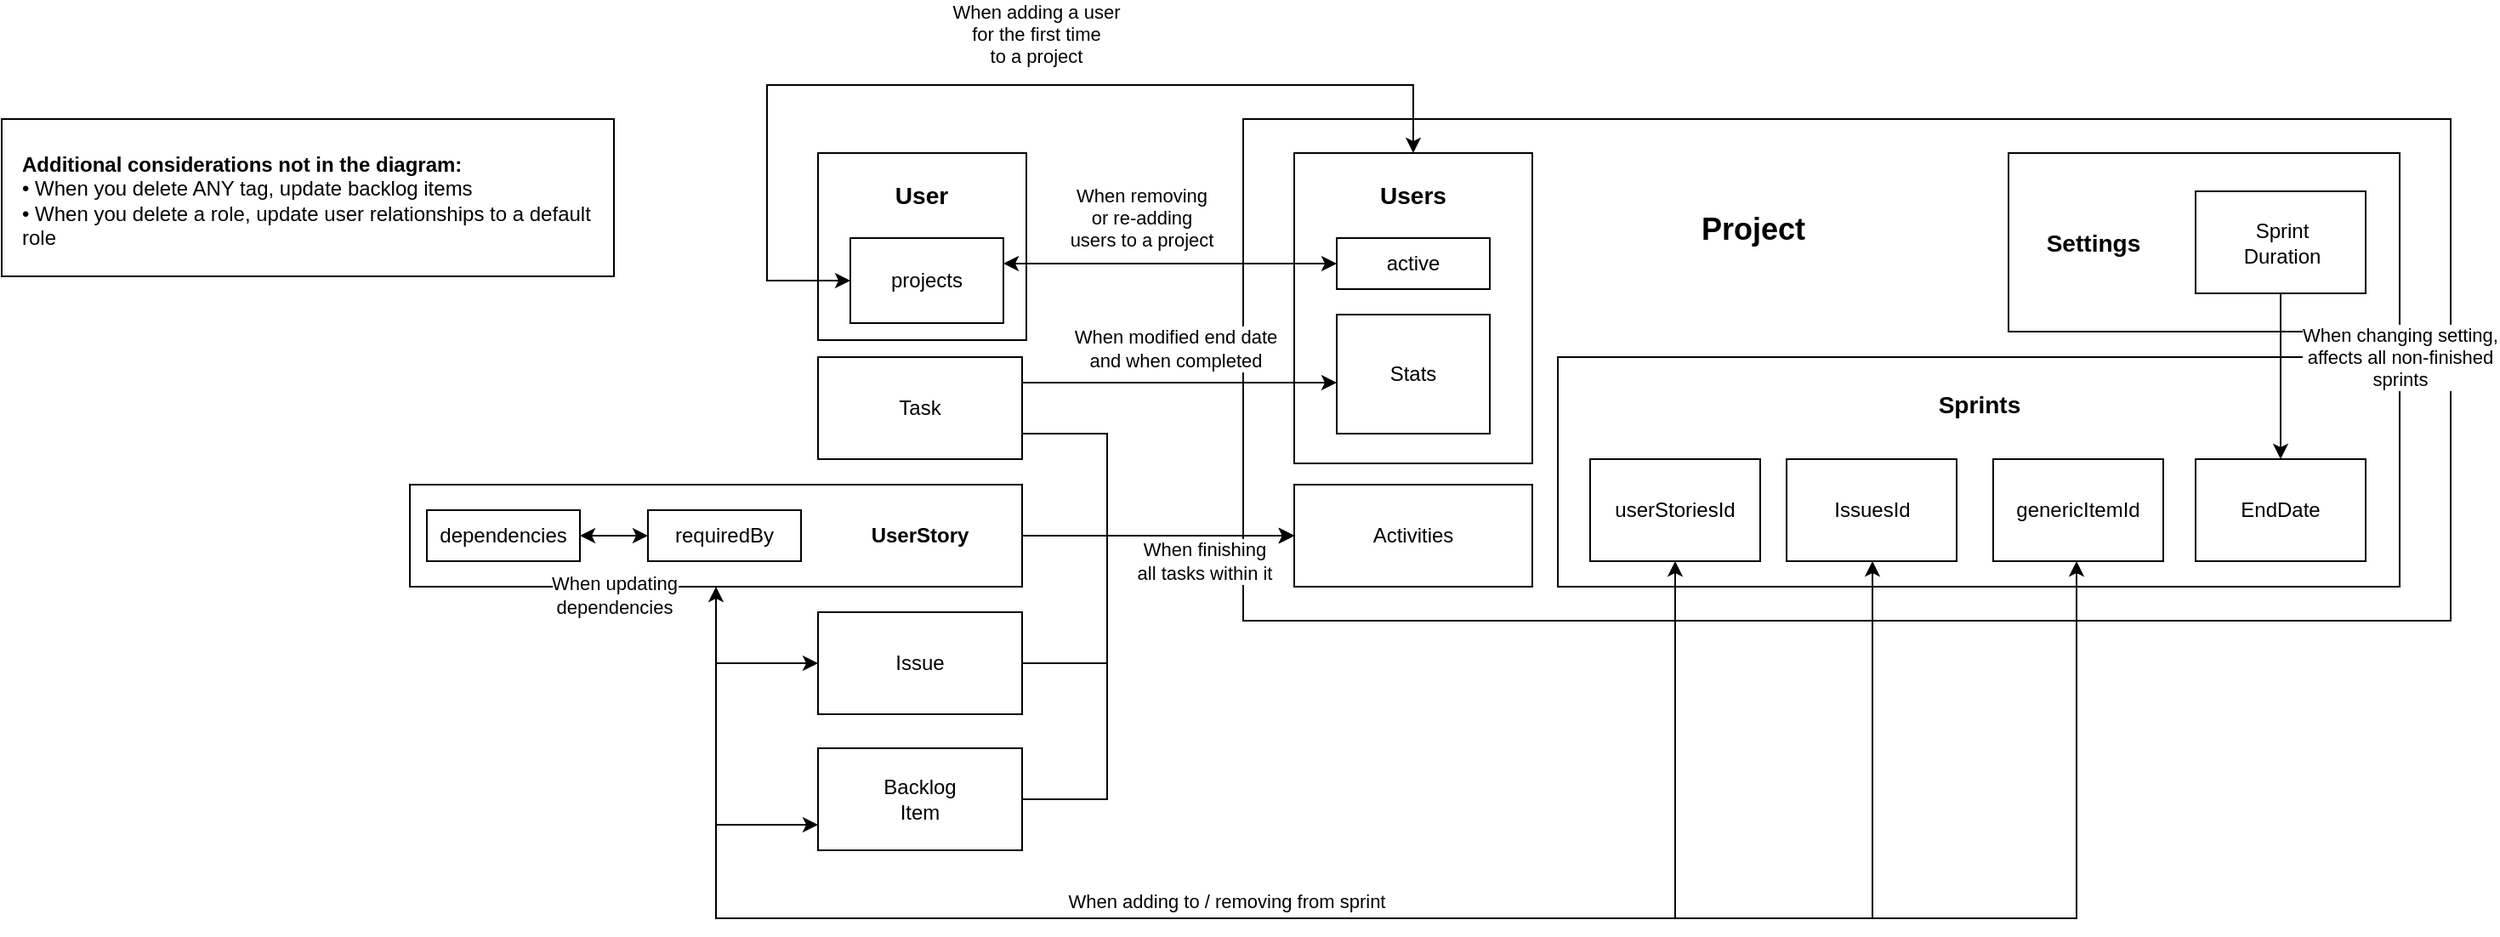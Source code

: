 <mxfile version="26.1.1">
  <diagram name="Página-1" id="4OTmXY2Rh0phOZ1CV6iW">
    <mxGraphModel dx="2323" dy="858" grid="1" gridSize="10" guides="1" tooltips="1" connect="1" arrows="1" fold="1" page="1" pageScale="1" pageWidth="827" pageHeight="1169" math="0" shadow="0">
      <root>
        <mxCell id="0" />
        <mxCell id="1" parent="0" />
        <mxCell id="SFjrZeXgEoQyQQdu8_cw-2" value="" style="rounded=0;whiteSpace=wrap;html=1;" vertex="1" parent="1">
          <mxGeometry x="-240" y="290" width="360" height="92.5" as="geometry" />
        </mxCell>
        <mxCell id="syVXaHFY9ad1_4dyUhUQ-1" value="" style="rounded=0;whiteSpace=wrap;html=1;" parent="1" vertex="1">
          <mxGeometry x="240" y="430" width="120" height="60" as="geometry" />
        </mxCell>
        <mxCell id="syVXaHFY9ad1_4dyUhUQ-4" value="" style="rounded=0;whiteSpace=wrap;html=1;" parent="1" vertex="1">
          <mxGeometry x="490" y="290" width="710" height="295" as="geometry" />
        </mxCell>
        <mxCell id="syVXaHFY9ad1_4dyUhUQ-5" value="Task" style="text;html=1;align=center;verticalAlign=middle;whiteSpace=wrap;rounded=0;" parent="1" vertex="1">
          <mxGeometry x="270" y="445" width="60" height="30" as="geometry" />
        </mxCell>
        <mxCell id="syVXaHFY9ad1_4dyUhUQ-6" value="&lt;h2&gt;Project&lt;/h2&gt;" style="text;html=1;align=center;verticalAlign=middle;whiteSpace=wrap;rounded=0;" parent="1" vertex="1">
          <mxGeometry x="760" y="340" width="60" height="30" as="geometry" />
        </mxCell>
        <mxCell id="syVXaHFY9ad1_4dyUhUQ-7" value="" style="rounded=0;whiteSpace=wrap;html=1;" parent="1" vertex="1">
          <mxGeometry x="520" y="505" width="140" height="60" as="geometry" />
        </mxCell>
        <mxCell id="syVXaHFY9ad1_4dyUhUQ-8" value="Activities" style="text;html=1;align=center;verticalAlign=middle;whiteSpace=wrap;rounded=0;" parent="1" vertex="1">
          <mxGeometry x="560" y="520" width="60" height="30" as="geometry" />
        </mxCell>
        <mxCell id="syVXaHFY9ad1_4dyUhUQ-2" style="edgeStyle=orthogonalEdgeStyle;rounded=0;orthogonalLoop=1;jettySize=auto;html=1;entryX=0;entryY=0.5;entryDx=0;entryDy=0;exitX=1;exitY=0.75;exitDx=0;exitDy=0;" parent="1" source="syVXaHFY9ad1_4dyUhUQ-1" target="syVXaHFY9ad1_4dyUhUQ-7" edge="1">
          <mxGeometry relative="1" as="geometry">
            <mxPoint x="480" y="540" as="targetPoint" />
            <Array as="points">
              <mxPoint x="410" y="475" />
              <mxPoint x="410" y="535" />
            </Array>
          </mxGeometry>
        </mxCell>
        <mxCell id="syVXaHFY9ad1_4dyUhUQ-3" value="When finishing&lt;div&gt;all tasks within it&lt;/div&gt;" style="edgeLabel;html=1;align=center;verticalAlign=middle;resizable=0;points=[];" parent="syVXaHFY9ad1_4dyUhUQ-2" vertex="1" connectable="0">
          <mxGeometry x="0.115" y="-2" relative="1" as="geometry">
            <mxPoint x="44" y="13" as="offset" />
          </mxGeometry>
        </mxCell>
        <mxCell id="syVXaHFY9ad1_4dyUhUQ-16" style="edgeStyle=orthogonalEdgeStyle;rounded=0;orthogonalLoop=1;jettySize=auto;html=1;entryX=0;entryY=0.5;entryDx=0;entryDy=0;" parent="1" source="syVXaHFY9ad1_4dyUhUQ-9" target="syVXaHFY9ad1_4dyUhUQ-7" edge="1">
          <mxGeometry relative="1" as="geometry" />
        </mxCell>
        <mxCell id="syVXaHFY9ad1_4dyUhUQ-9" value="" style="rounded=0;whiteSpace=wrap;html=1;" parent="1" vertex="1">
          <mxGeometry y="505" width="360" height="60" as="geometry" />
        </mxCell>
        <mxCell id="syVXaHFY9ad1_4dyUhUQ-10" value="&lt;h4&gt;UserStory&lt;/h4&gt;" style="text;html=1;align=center;verticalAlign=middle;whiteSpace=wrap;rounded=0;" parent="1" vertex="1">
          <mxGeometry x="270" y="520" width="60" height="30" as="geometry" />
        </mxCell>
        <mxCell id="syVXaHFY9ad1_4dyUhUQ-17" style="edgeStyle=orthogonalEdgeStyle;rounded=0;orthogonalLoop=1;jettySize=auto;html=1;entryX=0;entryY=0.5;entryDx=0;entryDy=0;" parent="1" source="syVXaHFY9ad1_4dyUhUQ-11" target="syVXaHFY9ad1_4dyUhUQ-7" edge="1">
          <mxGeometry relative="1" as="geometry">
            <Array as="points">
              <mxPoint x="410" y="610" />
              <mxPoint x="410" y="535" />
            </Array>
          </mxGeometry>
        </mxCell>
        <mxCell id="syVXaHFY9ad1_4dyUhUQ-11" value="" style="rounded=0;whiteSpace=wrap;html=1;" parent="1" vertex="1">
          <mxGeometry x="240" y="580" width="120" height="60" as="geometry" />
        </mxCell>
        <mxCell id="syVXaHFY9ad1_4dyUhUQ-12" value="Issue" style="text;html=1;align=center;verticalAlign=middle;whiteSpace=wrap;rounded=0;" parent="1" vertex="1">
          <mxGeometry x="270" y="595" width="60" height="30" as="geometry" />
        </mxCell>
        <mxCell id="syVXaHFY9ad1_4dyUhUQ-20" style="edgeStyle=orthogonalEdgeStyle;rounded=0;orthogonalLoop=1;jettySize=auto;html=1;entryX=0;entryY=0.5;entryDx=0;entryDy=0;" parent="1" source="syVXaHFY9ad1_4dyUhUQ-18" target="syVXaHFY9ad1_4dyUhUQ-7" edge="1">
          <mxGeometry relative="1" as="geometry">
            <Array as="points">
              <mxPoint x="410" y="690" />
              <mxPoint x="410" y="535" />
            </Array>
          </mxGeometry>
        </mxCell>
        <mxCell id="syVXaHFY9ad1_4dyUhUQ-18" value="" style="rounded=0;whiteSpace=wrap;html=1;" parent="1" vertex="1">
          <mxGeometry x="240" y="660" width="120" height="60" as="geometry" />
        </mxCell>
        <mxCell id="syVXaHFY9ad1_4dyUhUQ-19" value="Backlog Item" style="text;html=1;align=center;verticalAlign=middle;whiteSpace=wrap;rounded=0;" parent="1" vertex="1">
          <mxGeometry x="270" y="675" width="60" height="30" as="geometry" />
        </mxCell>
        <mxCell id="syVXaHFY9ad1_4dyUhUQ-30" value="" style="rounded=0;whiteSpace=wrap;html=1;" parent="1" vertex="1">
          <mxGeometry x="675" y="430" width="495" height="135" as="geometry" />
        </mxCell>
        <mxCell id="syVXaHFY9ad1_4dyUhUQ-31" value="&lt;h3&gt;Sprints&lt;/h3&gt;" style="text;html=1;align=center;verticalAlign=middle;whiteSpace=wrap;rounded=0;" parent="1" vertex="1">
          <mxGeometry x="892.5" y="442.5" width="60" height="30" as="geometry" />
        </mxCell>
        <mxCell id="syVXaHFY9ad1_4dyUhUQ-32" value="" style="rounded=0;whiteSpace=wrap;html=1;" parent="1" vertex="1">
          <mxGeometry x="694" y="490" width="100" height="60" as="geometry" />
        </mxCell>
        <mxCell id="syVXaHFY9ad1_4dyUhUQ-33" value="userStoriesId" style="text;html=1;align=center;verticalAlign=middle;whiteSpace=wrap;rounded=0;" parent="1" vertex="1">
          <mxGeometry x="714" y="505" width="60" height="30" as="geometry" />
        </mxCell>
        <mxCell id="syVXaHFY9ad1_4dyUhUQ-34" value="" style="rounded=0;whiteSpace=wrap;html=1;" parent="1" vertex="1">
          <mxGeometry x="809.5" y="490" width="100" height="60" as="geometry" />
        </mxCell>
        <mxCell id="syVXaHFY9ad1_4dyUhUQ-35" value="IssuesId" style="text;html=1;align=center;verticalAlign=middle;whiteSpace=wrap;rounded=0;" parent="1" vertex="1">
          <mxGeometry x="829.5" y="505" width="60" height="30" as="geometry" />
        </mxCell>
        <mxCell id="syVXaHFY9ad1_4dyUhUQ-36" value="" style="rounded=0;whiteSpace=wrap;html=1;" parent="1" vertex="1">
          <mxGeometry x="931" y="490" width="100" height="60" as="geometry" />
        </mxCell>
        <mxCell id="syVXaHFY9ad1_4dyUhUQ-37" value="genericItemId" style="text;html=1;align=center;verticalAlign=middle;whiteSpace=wrap;rounded=0;" parent="1" vertex="1">
          <mxGeometry x="951" y="505" width="60" height="30" as="geometry" />
        </mxCell>
        <mxCell id="syVXaHFY9ad1_4dyUhUQ-38" style="edgeStyle=orthogonalEdgeStyle;rounded=0;orthogonalLoop=1;jettySize=auto;html=1;entryX=0.5;entryY=1;entryDx=0;entryDy=0;startArrow=classic;startFill=1;" parent="1" source="syVXaHFY9ad1_4dyUhUQ-9" target="syVXaHFY9ad1_4dyUhUQ-32" edge="1">
          <mxGeometry relative="1" as="geometry">
            <Array as="points">
              <mxPoint x="180" y="760" />
              <mxPoint x="744" y="760" />
            </Array>
          </mxGeometry>
        </mxCell>
        <mxCell id="syVXaHFY9ad1_4dyUhUQ-39" style="edgeStyle=orthogonalEdgeStyle;rounded=0;orthogonalLoop=1;jettySize=auto;html=1;entryX=0.5;entryY=1;entryDx=0;entryDy=0;startArrow=classic;startFill=1;exitX=0;exitY=0.5;exitDx=0;exitDy=0;" parent="1" source="syVXaHFY9ad1_4dyUhUQ-11" target="syVXaHFY9ad1_4dyUhUQ-34" edge="1">
          <mxGeometry relative="1" as="geometry">
            <mxPoint x="240" y="550" as="sourcePoint" />
            <mxPoint x="754" y="560" as="targetPoint" />
            <Array as="points">
              <mxPoint x="180" y="610" />
              <mxPoint x="180" y="760" />
              <mxPoint x="860" y="760" />
              <mxPoint x="860" y="550" />
            </Array>
          </mxGeometry>
        </mxCell>
        <mxCell id="syVXaHFY9ad1_4dyUhUQ-40" style="edgeStyle=orthogonalEdgeStyle;rounded=0;orthogonalLoop=1;jettySize=auto;html=1;exitX=0;exitY=0.75;exitDx=0;exitDy=0;startArrow=classic;startFill=1;" parent="1" source="syVXaHFY9ad1_4dyUhUQ-18" target="syVXaHFY9ad1_4dyUhUQ-36" edge="1">
          <mxGeometry relative="1" as="geometry">
            <mxPoint x="427.47" y="710" as="sourcePoint" />
            <mxPoint x="811.47" y="630" as="targetPoint" />
            <Array as="points">
              <mxPoint x="180" y="705" />
              <mxPoint x="180" y="760" />
              <mxPoint x="980" y="760" />
            </Array>
          </mxGeometry>
        </mxCell>
        <mxCell id="syVXaHFY9ad1_4dyUhUQ-41" value="When adding to / removing from sprint" style="edgeLabel;html=1;align=center;verticalAlign=middle;resizable=0;points=[];" parent="syVXaHFY9ad1_4dyUhUQ-40" vertex="1" connectable="0">
          <mxGeometry x="-0.348" y="3" relative="1" as="geometry">
            <mxPoint x="48" y="-7" as="offset" />
          </mxGeometry>
        </mxCell>
        <mxCell id="syVXaHFY9ad1_4dyUhUQ-43" value="" style="rounded=0;whiteSpace=wrap;html=1;" parent="1" vertex="1">
          <mxGeometry x="1050" y="490" width="100" height="60" as="geometry" />
        </mxCell>
        <mxCell id="syVXaHFY9ad1_4dyUhUQ-44" value="EndDate" style="text;html=1;align=center;verticalAlign=middle;whiteSpace=wrap;rounded=0;" parent="1" vertex="1">
          <mxGeometry x="1070" y="505" width="60" height="30" as="geometry" />
        </mxCell>
        <mxCell id="syVXaHFY9ad1_4dyUhUQ-45" value="" style="rounded=0;whiteSpace=wrap;html=1;" parent="1" vertex="1">
          <mxGeometry x="940" y="310" width="230" height="105" as="geometry" />
        </mxCell>
        <mxCell id="syVXaHFY9ad1_4dyUhUQ-46" value="&lt;h3&gt;Settings&lt;/h3&gt;" style="text;html=1;align=center;verticalAlign=middle;whiteSpace=wrap;rounded=0;" parent="1" vertex="1">
          <mxGeometry x="960" y="347.5" width="60" height="30" as="geometry" />
        </mxCell>
        <mxCell id="syVXaHFY9ad1_4dyUhUQ-49" style="edgeStyle=orthogonalEdgeStyle;rounded=0;orthogonalLoop=1;jettySize=auto;html=1;entryX=0.5;entryY=0;entryDx=0;entryDy=0;" parent="1" source="syVXaHFY9ad1_4dyUhUQ-47" target="syVXaHFY9ad1_4dyUhUQ-43" edge="1">
          <mxGeometry relative="1" as="geometry" />
        </mxCell>
        <mxCell id="syVXaHFY9ad1_4dyUhUQ-50" value="&lt;div&gt;When changing setting,&lt;/div&gt;&lt;div&gt;affects all&amp;nbsp;&lt;span style=&quot;background-color: light-dark(#ffffff, var(--ge-dark-color, #121212)); color: light-dark(rgb(0, 0, 0), rgb(255, 255, 255));&quot;&gt;non-finished&lt;/span&gt;&lt;/div&gt;&lt;div&gt;sprints&lt;/div&gt;" style="edgeLabel;html=1;align=center;verticalAlign=middle;resizable=0;points=[];" parent="syVXaHFY9ad1_4dyUhUQ-49" vertex="1" connectable="0">
          <mxGeometry x="0.307" y="-1" relative="1" as="geometry">
            <mxPoint x="71" y="-26" as="offset" />
          </mxGeometry>
        </mxCell>
        <mxCell id="syVXaHFY9ad1_4dyUhUQ-47" value="" style="rounded=0;whiteSpace=wrap;html=1;" parent="1" vertex="1">
          <mxGeometry x="1050" y="332.5" width="100" height="60" as="geometry" />
        </mxCell>
        <mxCell id="syVXaHFY9ad1_4dyUhUQ-48" value="Sprint Duration" style="text;html=1;align=center;verticalAlign=middle;whiteSpace=wrap;rounded=0;" parent="1" vertex="1">
          <mxGeometry x="1071" y="347.5" width="60" height="30" as="geometry" />
        </mxCell>
        <mxCell id="syVXaHFY9ad1_4dyUhUQ-51" value="" style="rounded=0;whiteSpace=wrap;html=1;" parent="1" vertex="1">
          <mxGeometry x="520" y="310" width="140" height="182.5" as="geometry" />
        </mxCell>
        <mxCell id="syVXaHFY9ad1_4dyUhUQ-21" value="" style="rounded=0;whiteSpace=wrap;html=1;" parent="1" vertex="1">
          <mxGeometry x="545" y="405" width="90" height="70" as="geometry" />
        </mxCell>
        <mxCell id="syVXaHFY9ad1_4dyUhUQ-23" value="Stats" style="text;html=1;align=center;verticalAlign=middle;whiteSpace=wrap;rounded=0;" parent="1" vertex="1">
          <mxGeometry x="560" y="425" width="60" height="30" as="geometry" />
        </mxCell>
        <mxCell id="syVXaHFY9ad1_4dyUhUQ-26" style="edgeStyle=orthogonalEdgeStyle;rounded=0;orthogonalLoop=1;jettySize=auto;html=1;exitX=1;exitY=0.25;exitDx=0;exitDy=0;" parent="1" source="syVXaHFY9ad1_4dyUhUQ-1" target="syVXaHFY9ad1_4dyUhUQ-21" edge="1">
          <mxGeometry relative="1" as="geometry">
            <Array as="points">
              <mxPoint x="460" y="445" />
              <mxPoint x="460" y="445" />
            </Array>
          </mxGeometry>
        </mxCell>
        <mxCell id="syVXaHFY9ad1_4dyUhUQ-27" value="When modified end date&lt;div&gt;and when completed&lt;/div&gt;" style="edgeLabel;html=1;align=center;verticalAlign=middle;resizable=0;points=[];" parent="syVXaHFY9ad1_4dyUhUQ-26" vertex="1" connectable="0">
          <mxGeometry x="-0.046" y="2" relative="1" as="geometry">
            <mxPoint x="2" y="-18" as="offset" />
          </mxGeometry>
        </mxCell>
        <mxCell id="syVXaHFY9ad1_4dyUhUQ-52" value="&lt;h3&gt;Users&lt;/h3&gt;" style="text;html=1;align=center;verticalAlign=middle;whiteSpace=wrap;rounded=0;" parent="1" vertex="1">
          <mxGeometry x="560" y="320" width="60" height="30" as="geometry" />
        </mxCell>
        <mxCell id="syVXaHFY9ad1_4dyUhUQ-53" value="" style="rounded=0;whiteSpace=wrap;html=1;" parent="1" vertex="1">
          <mxGeometry x="545" y="360" width="90" height="30" as="geometry" />
        </mxCell>
        <mxCell id="syVXaHFY9ad1_4dyUhUQ-54" value="active" style="text;html=1;align=center;verticalAlign=middle;whiteSpace=wrap;rounded=0;" parent="1" vertex="1">
          <mxGeometry x="560" y="360" width="60" height="30" as="geometry" />
        </mxCell>
        <mxCell id="syVXaHFY9ad1_4dyUhUQ-55" value="" style="rounded=0;whiteSpace=wrap;html=1;" parent="1" vertex="1">
          <mxGeometry x="240" y="310" width="122.5" height="110" as="geometry" />
        </mxCell>
        <mxCell id="syVXaHFY9ad1_4dyUhUQ-56" value="&lt;h3&gt;User&lt;/h3&gt;" style="text;html=1;align=center;verticalAlign=middle;whiteSpace=wrap;rounded=0;" parent="1" vertex="1">
          <mxGeometry x="271.25" y="320" width="60" height="30" as="geometry" />
        </mxCell>
        <mxCell id="syVXaHFY9ad1_4dyUhUQ-59" style="edgeStyle=orthogonalEdgeStyle;rounded=0;orthogonalLoop=1;jettySize=auto;html=1;entryX=0;entryY=0.5;entryDx=0;entryDy=0;startArrow=classic;startFill=1;" parent="1" source="syVXaHFY9ad1_4dyUhUQ-57" target="syVXaHFY9ad1_4dyUhUQ-53" edge="1">
          <mxGeometry relative="1" as="geometry">
            <Array as="points">
              <mxPoint x="400" y="375" />
              <mxPoint x="400" y="375" />
            </Array>
          </mxGeometry>
        </mxCell>
        <mxCell id="syVXaHFY9ad1_4dyUhUQ-70" value="When removing&lt;div&gt;or re-adding&lt;br&gt;&lt;div&gt;users to a&amp;nbsp;&lt;span style=&quot;background-color: light-dark(#ffffff, var(--ge-dark-color, #121212)); color: light-dark(rgb(0, 0, 0), rgb(255, 255, 255));&quot;&gt;project&lt;/span&gt;&lt;/div&gt;&lt;/div&gt;" style="edgeLabel;html=1;align=center;verticalAlign=middle;resizable=0;points=[];" parent="syVXaHFY9ad1_4dyUhUQ-59" vertex="1" connectable="0">
          <mxGeometry x="0.007" y="-2" relative="1" as="geometry">
            <mxPoint x="-18" y="-29" as="offset" />
          </mxGeometry>
        </mxCell>
        <mxCell id="syVXaHFY9ad1_4dyUhUQ-57" value="" style="rounded=0;whiteSpace=wrap;html=1;" parent="1" vertex="1">
          <mxGeometry x="259" y="360" width="90" height="50" as="geometry" />
        </mxCell>
        <mxCell id="syVXaHFY9ad1_4dyUhUQ-58" value="projects" style="text;html=1;align=center;verticalAlign=middle;whiteSpace=wrap;rounded=0;" parent="1" vertex="1">
          <mxGeometry x="274" y="370" width="60" height="30" as="geometry" />
        </mxCell>
        <mxCell id="syVXaHFY9ad1_4dyUhUQ-69" value="When updating&lt;div&gt;dependencies&lt;/div&gt;" style="edgeStyle=orthogonalEdgeStyle;rounded=0;orthogonalLoop=1;jettySize=auto;html=1;entryX=0;entryY=0.5;entryDx=0;entryDy=0;startArrow=classic;startFill=1;" parent="1" source="syVXaHFY9ad1_4dyUhUQ-65" target="syVXaHFY9ad1_4dyUhUQ-67" edge="1">
          <mxGeometry y="-35" relative="1" as="geometry">
            <mxPoint as="offset" />
          </mxGeometry>
        </mxCell>
        <mxCell id="syVXaHFY9ad1_4dyUhUQ-65" value="" style="rounded=0;whiteSpace=wrap;html=1;" parent="1" vertex="1">
          <mxGeometry x="10" y="520" width="90" height="30" as="geometry" />
        </mxCell>
        <mxCell id="syVXaHFY9ad1_4dyUhUQ-66" value="dependencies" style="text;html=1;align=center;verticalAlign=middle;whiteSpace=wrap;rounded=0;" parent="1" vertex="1">
          <mxGeometry x="25" y="520" width="60" height="30" as="geometry" />
        </mxCell>
        <mxCell id="syVXaHFY9ad1_4dyUhUQ-67" value="" style="rounded=0;whiteSpace=wrap;html=1;" parent="1" vertex="1">
          <mxGeometry x="140" y="520" width="90" height="30" as="geometry" />
        </mxCell>
        <mxCell id="syVXaHFY9ad1_4dyUhUQ-68" value="requiredBy" style="text;html=1;align=center;verticalAlign=middle;whiteSpace=wrap;rounded=0;" parent="1" vertex="1">
          <mxGeometry x="155" y="520" width="60" height="30" as="geometry" />
        </mxCell>
        <mxCell id="syVXaHFY9ad1_4dyUhUQ-71" style="edgeStyle=orthogonalEdgeStyle;rounded=0;orthogonalLoop=1;jettySize=auto;html=1;entryX=0.5;entryY=0;entryDx=0;entryDy=0;startArrow=classic;startFill=1;" parent="1" source="syVXaHFY9ad1_4dyUhUQ-57" target="syVXaHFY9ad1_4dyUhUQ-51" edge="1">
          <mxGeometry relative="1" as="geometry">
            <Array as="points">
              <mxPoint x="210" y="385" />
              <mxPoint x="210" y="270" />
              <mxPoint x="590" y="270" />
            </Array>
          </mxGeometry>
        </mxCell>
        <mxCell id="syVXaHFY9ad1_4dyUhUQ-72" value="When adding a&amp;nbsp;&lt;span style=&quot;background-color: light-dark(#ffffff, var(--ge-dark-color, #121212)); color: light-dark(rgb(0, 0, 0), rgb(255, 255, 255));&quot;&gt;user&lt;/span&gt;&lt;div&gt;&lt;span style=&quot;background-color: light-dark(#ffffff, var(--ge-dark-color, #121212)); color: light-dark(rgb(0, 0, 0), rgb(255, 255, 255));&quot;&gt;for the first time&lt;/span&gt;&lt;/div&gt;&lt;div&gt;&lt;span style=&quot;background-color: light-dark(#ffffff, var(--ge-dark-color, #121212)); color: light-dark(rgb(0, 0, 0), rgb(255, 255, 255));&quot;&gt;to a project&lt;/span&gt;&lt;/div&gt;" style="edgeLabel;html=1;align=center;verticalAlign=middle;resizable=0;points=[];" parent="syVXaHFY9ad1_4dyUhUQ-71" vertex="1" connectable="0">
          <mxGeometry x="0.041" y="-1" relative="1" as="geometry">
            <mxPoint x="18" y="-31" as="offset" />
          </mxGeometry>
        </mxCell>
        <mxCell id="SFjrZeXgEoQyQQdu8_cw-1" value="&lt;b&gt;Additional considerations not in the diagram:&lt;/b&gt;&lt;div&gt;• When you delete ANY tag, update backlog items&lt;/div&gt;&lt;div&gt;• When you delete a role, update user relationships to a default role&lt;/div&gt;" style="text;html=1;align=left;verticalAlign=top;whiteSpace=wrap;rounded=0;" vertex="1" parent="1">
          <mxGeometry x="-230" y="303" width="340" height="137" as="geometry" />
        </mxCell>
      </root>
    </mxGraphModel>
  </diagram>
</mxfile>
